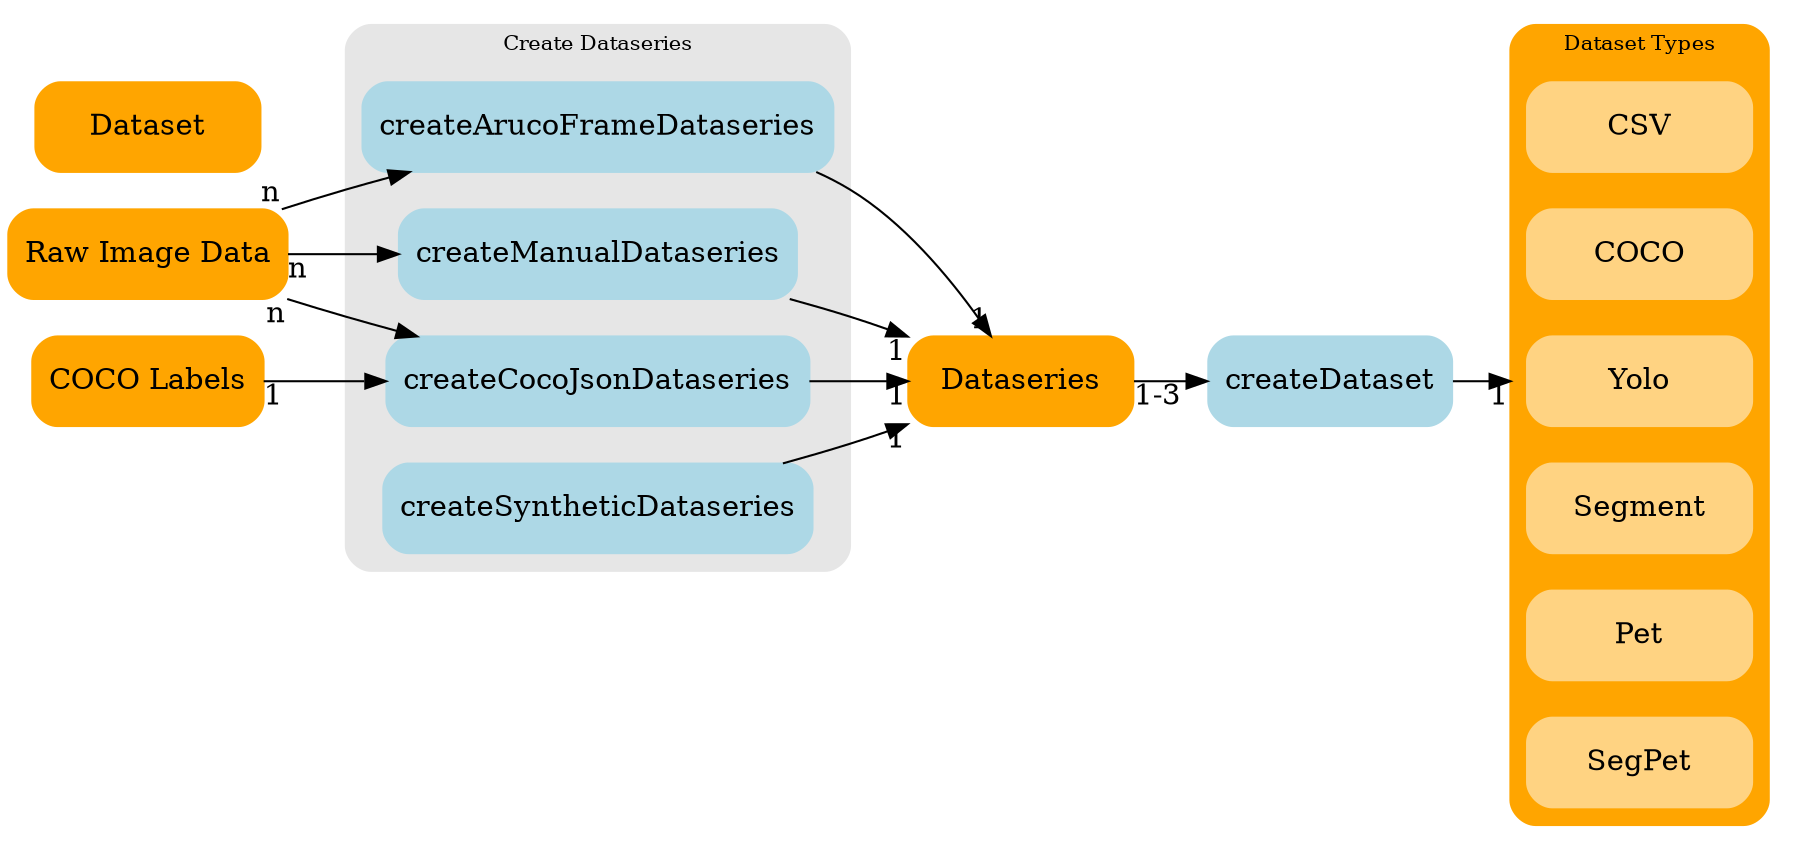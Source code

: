 digraph arch {
    rankdir=LR
    node [shape=box style="filled,rounded" width=1.5 height=0.6];
    graph [fontsize=10 compound=true];
    
    raw_data [label="Raw Image Data" color=orange]
    coco_labels [label="COCO Labels" color=orange]
    Dataseries [color=orange]
    Dataset [color=orange]
    createDataset [color=lightblue]
    
    # Mark: style="filled,rounded,dashed" fillcolor=lightblue color=red penwidth=3

    subgraph cluster_dataseries {
        graph [style="filled,rounded", color="#e6e6e6"]
        label = "Create Dataseries";

        createArucoFrameDataseries [color=lightblue] 
        createCocoJsonDataseries [color=lightblue]
        createManualDataseries [color=lightblue]
        createSyntheticDataseries [color=lightblue]
        
        {
            rank = same;
            createSyntheticDataseries -> createCocoJsonDataseries -> createManualDataseries -> createArucoFrameDataseries [style=invis]
        }
    }

    subgraph cluster_dataset {
        graph [style="filled,rounded", color=orange]
        label = "Dataset Types";

        CSV [color="#ffd382"]
        COCO [color="#ffd382"]
        Yolo [color="#ffd382"]
        Segment [color="#ffd382"]
        Pet [color="#ffd382"]
        SegPet [color="#ffd382"]
    }

    raw_data -> createArucoFrameDataseries [taillabel="n"]
    raw_data -> createCocoJsonDataseries [taillabel="n"]
    raw_data -> createManualDataseries [taillabel="n"]
    coco_labels -> createCocoJsonDataseries [taillabel="1"]
    
    #{rank=same; createArucoFrameDataseries; createCocoJsonDataseries; createManualDataseries; createSyntheticDataseries;}

    createArucoFrameDataseries -> Dataseries [headlabel="1"]
    createCocoJsonDataseries -> Dataseries [headlabel="1"]
    createManualDataseries -> Dataseries [headlabel="1"]
    createSyntheticDataseries -> Dataseries [headlabel="1"]

    Dataseries -> createDataset [taillabel="1-3"]

    createDataset -> Yolo [headlabel="1", lhead=cluster_dataset]
}